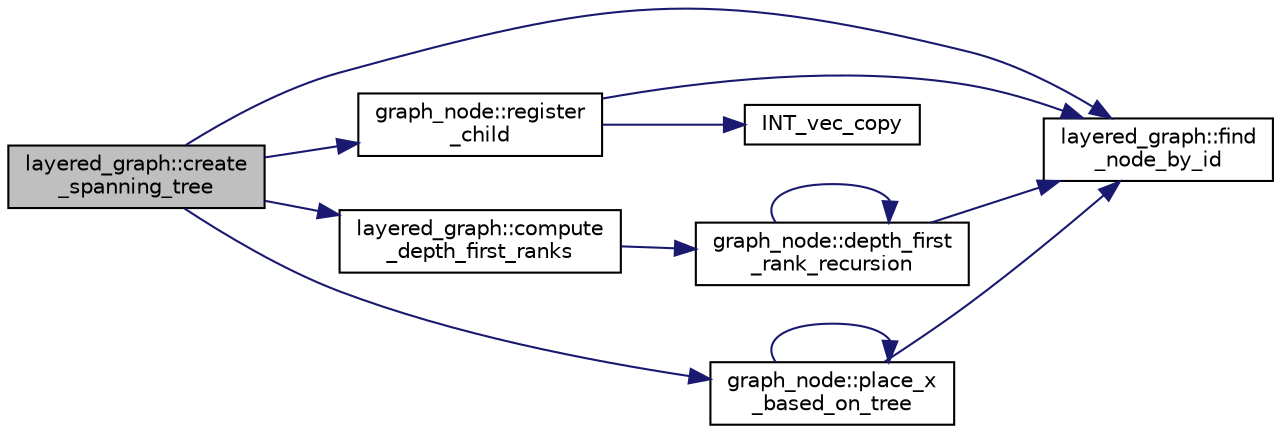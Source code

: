 digraph "layered_graph::create_spanning_tree"
{
  edge [fontname="Helvetica",fontsize="10",labelfontname="Helvetica",labelfontsize="10"];
  node [fontname="Helvetica",fontsize="10",shape=record];
  rankdir="LR";
  Node308 [label="layered_graph::create\l_spanning_tree",height=0.2,width=0.4,color="black", fillcolor="grey75", style="filled", fontcolor="black"];
  Node308 -> Node309 [color="midnightblue",fontsize="10",style="solid",fontname="Helvetica"];
  Node309 [label="layered_graph::find\l_node_by_id",height=0.2,width=0.4,color="black", fillcolor="white", style="filled",URL="$da/db1/classlayered__graph.html#a380a87fc8f87f526f71e13670fe5ef12"];
  Node308 -> Node310 [color="midnightblue",fontsize="10",style="solid",fontname="Helvetica"];
  Node310 [label="graph_node::register\l_child",height=0.2,width=0.4,color="black", fillcolor="white", style="filled",URL="$d6/d21/classgraph__node.html#af7113789b1dc112ae5b926ef82ea4f7b"];
  Node310 -> Node311 [color="midnightblue",fontsize="10",style="solid",fontname="Helvetica"];
  Node311 [label="INT_vec_copy",height=0.2,width=0.4,color="black", fillcolor="white", style="filled",URL="$df/dbf/sajeeb_8_c.html#ac2d875e27e009af6ec04d17254d11075"];
  Node310 -> Node309 [color="midnightblue",fontsize="10",style="solid",fontname="Helvetica"];
  Node308 -> Node312 [color="midnightblue",fontsize="10",style="solid",fontname="Helvetica"];
  Node312 [label="layered_graph::compute\l_depth_first_ranks",height=0.2,width=0.4,color="black", fillcolor="white", style="filled",URL="$da/db1/classlayered__graph.html#a47ab111bd0c2805d1d1fbf3312145e57"];
  Node312 -> Node313 [color="midnightblue",fontsize="10",style="solid",fontname="Helvetica"];
  Node313 [label="graph_node::depth_first\l_rank_recursion",height=0.2,width=0.4,color="black", fillcolor="white", style="filled",URL="$d6/d21/classgraph__node.html#a491dc88828723c779c98510c61428df0"];
  Node313 -> Node309 [color="midnightblue",fontsize="10",style="solid",fontname="Helvetica"];
  Node313 -> Node313 [color="midnightblue",fontsize="10",style="solid",fontname="Helvetica"];
  Node308 -> Node314 [color="midnightblue",fontsize="10",style="solid",fontname="Helvetica"];
  Node314 [label="graph_node::place_x\l_based_on_tree",height=0.2,width=0.4,color="black", fillcolor="white", style="filled",URL="$d6/d21/classgraph__node.html#a83a7a05169473dd6957146b735658857"];
  Node314 -> Node309 [color="midnightblue",fontsize="10",style="solid",fontname="Helvetica"];
  Node314 -> Node314 [color="midnightblue",fontsize="10",style="solid",fontname="Helvetica"];
}
